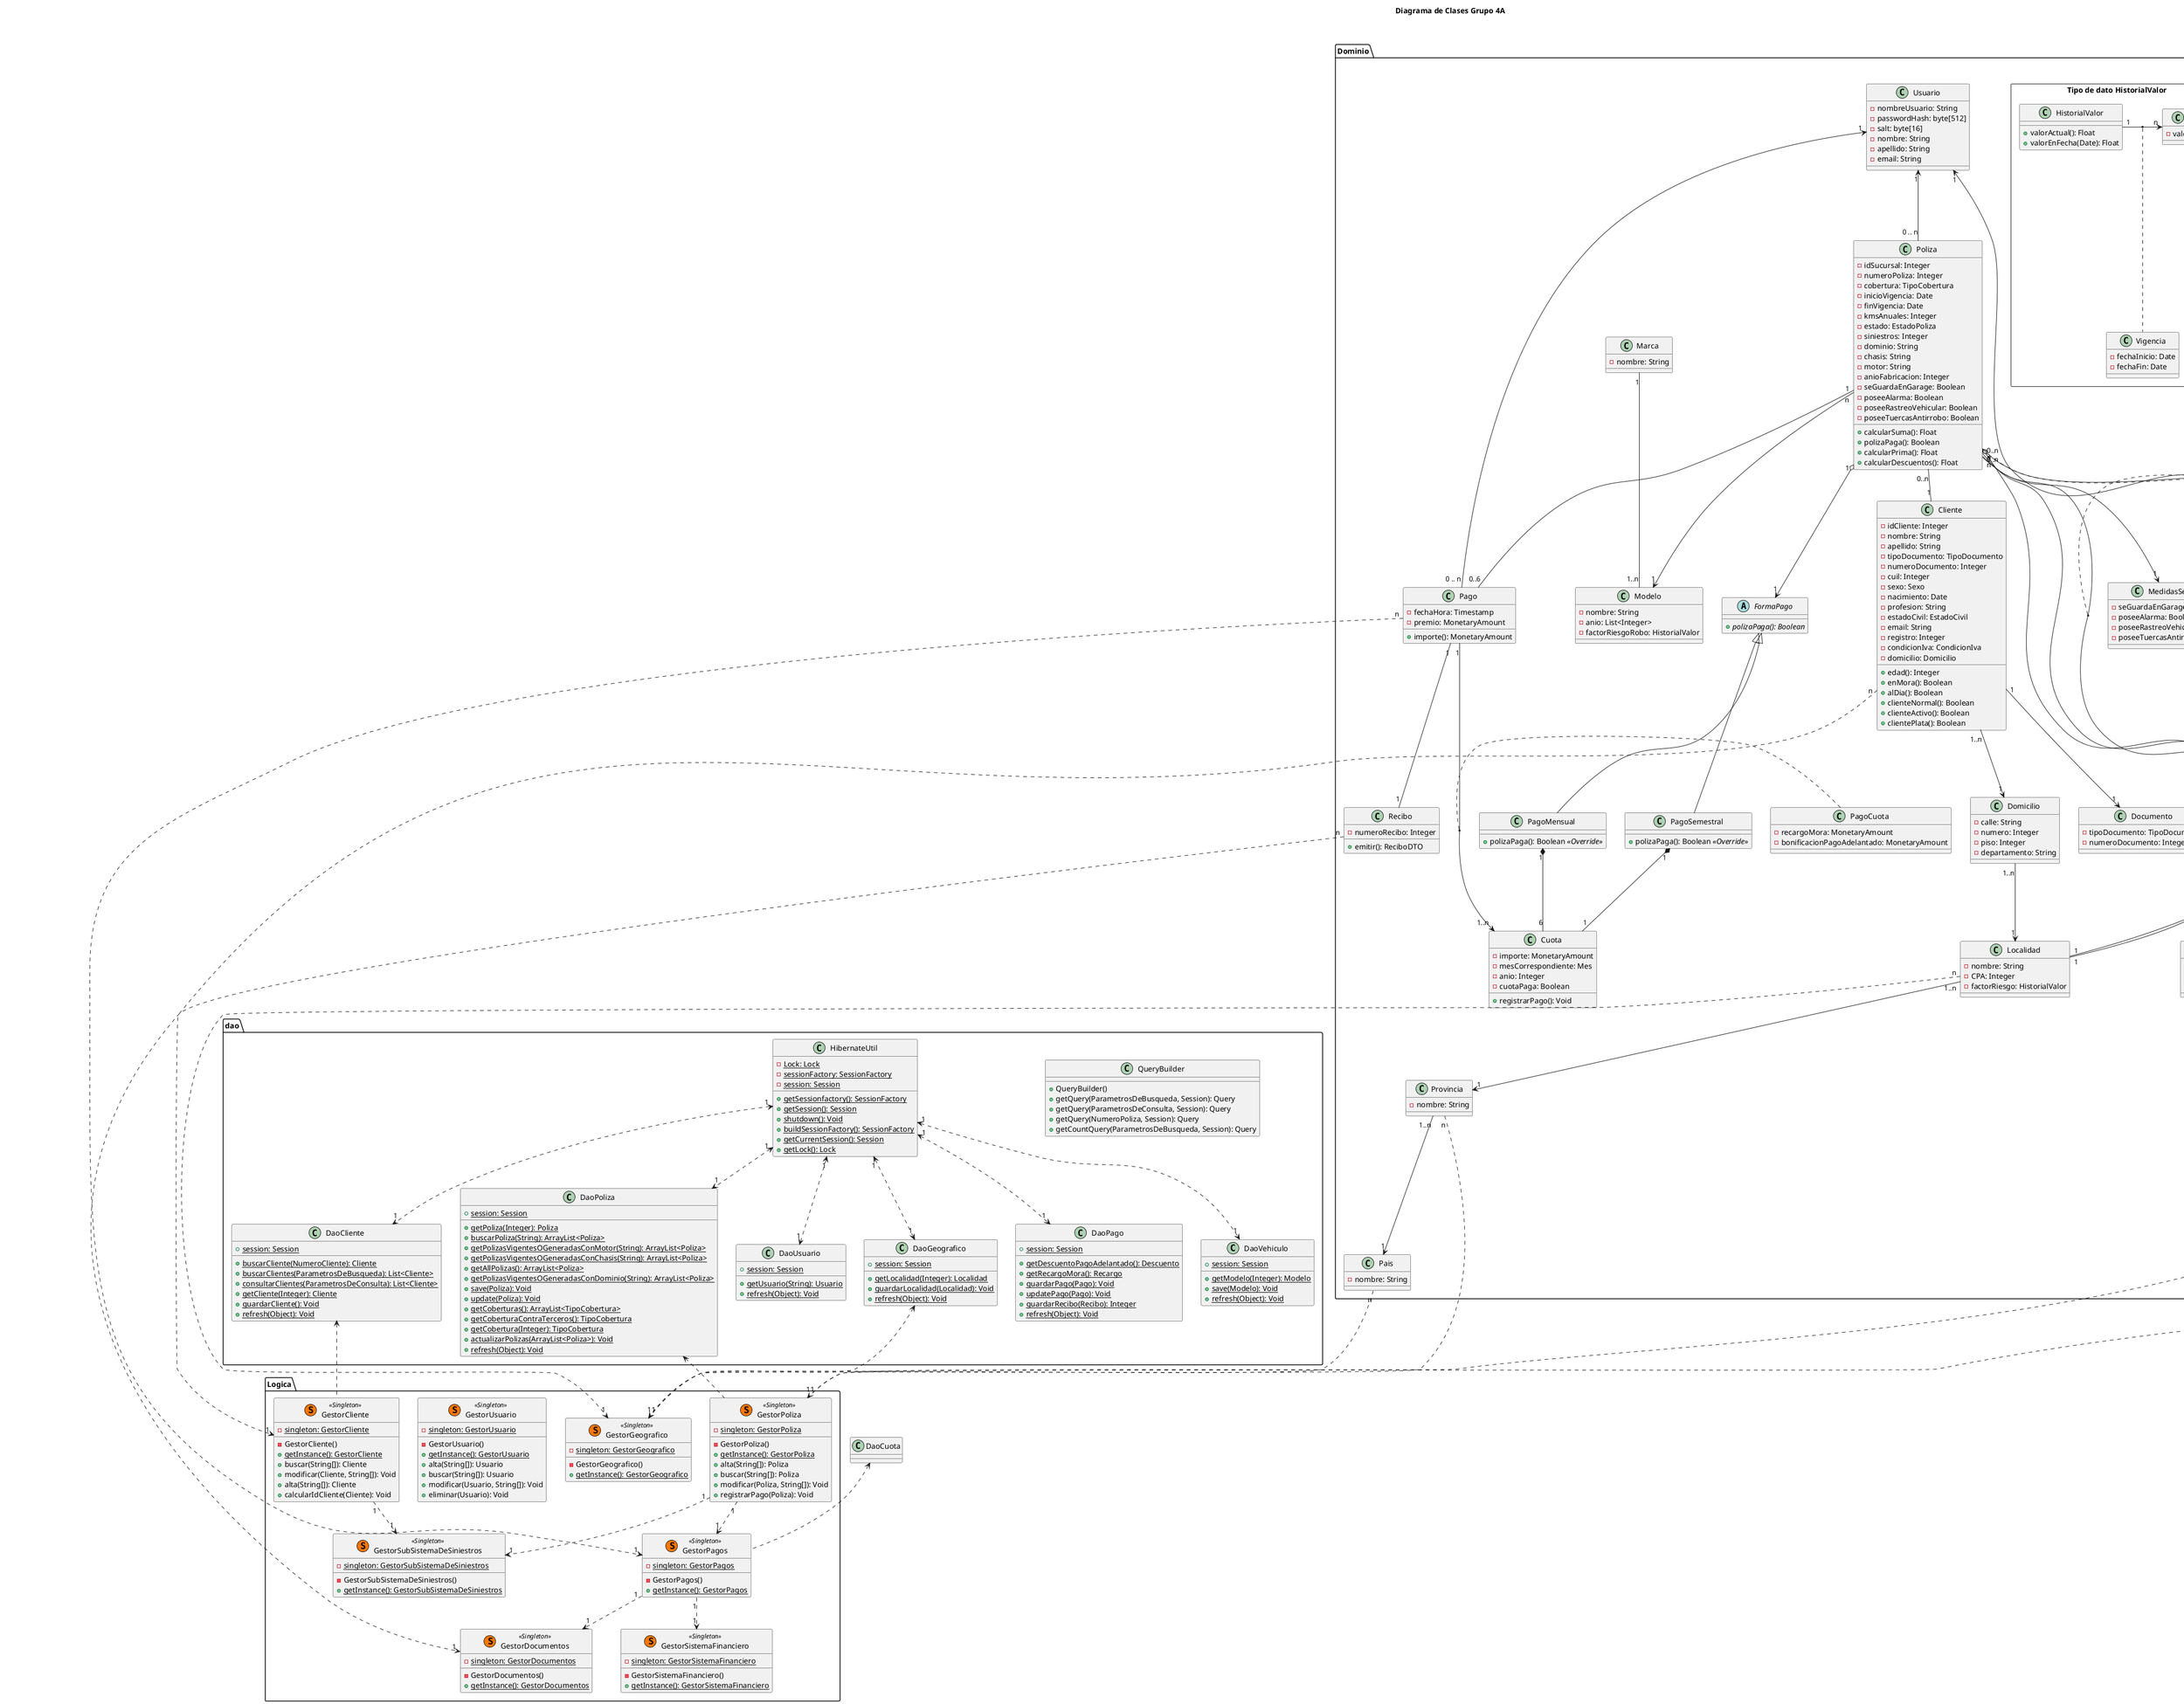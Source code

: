 @startUML

title Diagrama de Clases Grupo 4A

note as N1
Grupo 4A:
Matías Bode,
Francisco Busso,
Giovani Ferraro Trivelli,
Miguel Storani
end note

hide enum methods
hide interface attributes

package Dominio{
    class Poliza {
        -idSucursal: Integer
        -numeroPoliza: Integer
        -cobertura: TipoCobertura
        -inicioVigencia: Date
        -finVigencia: Date
        -kmsAnuales: Integer
        -estado: EstadoPoliza
        -siniestros: Integer
        -dominio: String
        -chasis: String
        -motor: String
        -anioFabricacion: Integer
	    -seGuardaEnGarage: Boolean
	    -poseeAlarma: Boolean
	    -poseeRastreoVehicular: Boolean
	    -poseeTuercasAntirrobo: Boolean
        +calcularSuma(): Float
        +polizaPaga(): Boolean
        +calcularPrima(): Float
        +calcularDescuentos(): Float
    }

    class ModificacionPoliza {
        -cobertura: TipoCobertura
        -kmsAnuales: Integer
        -siniestros: Integer
        -dominio: String
        -chasis: String
        -motor: String
        -fabricacion: Integer
	    -seGuardaEnGarage: Boolean
	    -poseeAlarma: Boolean
	    -poseeRastreoVehicular: Boolean
	    -poseeTuercasAntirrobo: Boolean
    }

    class HistorialModificacionesPoliza {
        FechaModificacion: Date
    }


    
    class Modelo {
    	-nombre: String
        -anio: List<Integer>
    	-factorRiesgoRobo: HistorialValor
    }


    /'class Cobrador {
        +registrarPago(Poliza): Void
    }
    
    class ProductorSeguros {
        +altaCliente(String[]): Cliente
        +modificaCliente(String[], Cliente): Void
        +buscarCliente(String[]): Cliente
        +consultarCliente(Cliente): Void
        +bajaCliente(Cliente): Void
        +altaPoliza(String[]): Poliza
        +modificarPoliza(String[], Poliza): Void
        +bajaPoliza(Poliza): Void
    }
    
    class Gerente {
        generarPropuestasRenovacion(): Void
        generarInforme(): Void
    }
    '/
    class Cliente {
        -idCliente: Integer
        -nombre: String
        -apellido: String
        -tipoDocumento: TipoDocumento
        -numeroDocumento: Integer
        -cuil: Integer
        -sexo: Sexo
        -nacimiento: Date
        -profesion: String
        -estadoCivil: EstadoCivil
        -email: String
        -registro: Integer
        -condicionIva: CondicionIva
        -domicilio: Domicilio
        +edad(): Integer
        +enMora(): Boolean
        +alDia(): Boolean
        +clienteNormal(): Boolean
        +clienteActivo(): Boolean
        +clientePlata(): Boolean
    }
    
    class Documento {        
	-tipoDocumento: TipoDocumento
        -numeroDocumento: Integer
    }

    class MedidasSeguridad {
	-seGuardaEnGarage: Boolean
	-poseeAlarma: Boolean
	-poseeRastreoVehicular: Boolean
	-poseeTuercasAntirrobo: Boolean
    }

    
    package "Tipo de dato HistorialValor" <<Rectangle>> {
        class HistorialValor {
        	+valorActual(): Float
        	+valorEnFecha(Date): Float
        }

        class Vigencia {
        	-fechaInicio: Date
        	-fechaFin: Date
        }

        Class Valor {
        	-valor: Float
        }
        HistorialValor "1" -right-> "n" Valor 
        (HistorialValor, Valor) . Vigencia
    }

    class HijoDeclarado {
        -fechaNacimiento: Date
        -estadoCivil: EstadoCivil
        -sexo: Sexo
        +edad(): Integer
    }

    class Domicilio {
        -calle: String
        -numero: Integer
        -piso: Integer
        -departamento: String
    }

    /'abstract EstadoPoliza {
        +handle(): Void
        +generada(): Boolean
        +suspendida(): Boolean
        +vigente(): Boolean
        +finalizada(): Boolean
    }

    class PolizaGenerada {
        +generada(): Boolean //<<Override>>// 
    }
    
    class PolizaSuspendida{
        +suspendida(): Boolean //<<Override>>//
    }
    
    class PolizaVigente{
        +vigente(): Boolean //<<Override>>//
    }
    
    class PolizaFinalizada{
        +finalizada(): Boolean //<<Override>>//
    }'/
    
    abstract FormaPago {
        +{abstract}polizaPaga(): Boolean
    }
    
    class PagoMensual {
        +polizaPaga(): Boolean //<<Override>>//
    }
    
    class PagoSemestral {
        +polizaPaga(): Boolean //<<Override>>//
    }
    
    class Cuota {
        -importe: MonetaryAmount
		-mesCorrespondiente: Mes
		-anio: Integer
        -cuotaPaga: Boolean
        +registrarPago(): Void
    }
    
	class Localidad {
		-nombre: String
		-CPA: Integer
		-factorRiesgo: HistorialValor
	}
	
	class Provincia {
		-nombre: String
	}
	class Pais {
		-nombre: String
	}

    class Usuario {
	    -nombreUsuario: String
	    -passwordHash: byte[512]
	    -salt: byte[16]
	    -nombre: String
	    -apellido: String
	    -email: String
    }
	
	class TipoCobertura{
		-nombre: String
		-descripcion: String
		-factorCobertura: HistorialValor
	}
	
	class FactoresCalculos<<(S, #FF7700) Singleton>> {
		-factorGuardaGarage: HistorialValor
		-factorAlarma: HistorialValor
		-factorRastreoVehicular: HistorialValor
		-factorTuercasAntirrobo: HistorialValor
		-factorKmRealizados: HistorialValor
		-factorSiniestros: List<HistorialValor>
		-factorCantidadHijos: HistorialValor
		-factorDerechosEmision: HistorialValor
		-factorDescuentoUnidadAdicional: HistorialValor
	}

	class Pago{
		-fechaHora: Timestamp
		-premio: MonetaryAmount
		+importe(): MonetaryAmount
	}
	
	class PagoCuota {
		-recargoMora: MonetaryAmount
		-bonificacionPagoAdelantado: MonetaryAmount
	}

	Pago "1" --> "1..n" Cuota
	(Pago, Cuota) . PagoCuota

	class Recibo{
		-numeroRecibo: Integer
		+emitir(): ReciboDTO
	}
	
    class Marca{
        -nombre: String
    }

    Cliente "1" -up- "0..n" Poliza
    Cliente "1..n" --> "1" Domicilio
    Cliente "1" --> "1" Documento    

    /'Usuario <-- Cobrador: <<is role of>>
    Usuario <-- ProductorSeguros: <<is role of>>
    Usuario <-- Gerente: <<is role of>>
	'/
   
    Poliza "0..n" o-- "1" Localidad
    Poliza "1" --> "1" MedidasSeguridad
    ModificacionPoliza "0..n" o-- "1" Localidad
    Poliza "0..n" o-- "0..n" HijoDeclarado
    Poliza "1" o--> "1" FormaPago
	Poliza "n" --> "1" TipoCobertura
    ModificacionPoliza "n" --> "1" TipoCobertura
    Usuario "1" <-- "n" ModificacionPoliza
    (Poliza, ModificacionPoliza) .. HistorialModificacionesPoliza
    ModificacionPoliza "0..1" -- "0..n" HijoDeclarado
	Poliza "n" --> "1" Modelo
    Marca "1" -- "1..n" Modelo
    
    FormaPago <|-- PagoMensual
    FormaPago <|-- PagoSemestral
    
    PagoMensual "1" *-- "6" Cuota
    PagoSemestral "1" *-- "1" Cuota

    Domicilio "1..n" --> "1" Localidad
	Localidad "1..n" --> "1" Provincia
	Provincia "1..n" --> "1" Pais
	
	Pago "1" -- "1" Recibo
	Poliza "1" -- "0..6" Pago
	Usuario "1" <-- "0 .. n" Pago
    Usuario "1" <-- "0 .. n" Poliza
}

package dao{
    class DaoCliente{
        +{static} session: Session
        +{static} buscarCliente(NumeroCliente): Cliente
        +{static} buscarClientes(ParametrosDeBusqueda): List<Cliente>
        +{static} consultarClientes(ParametrosDeConsulta): List<Cliente>
        +{static} getCliente(Integer): Cliente
        +{static} guardarCliente(): Void
        +{static} refresh(Object): Void
    }
    
   class DaoPoliza {
    	+{static} session: Session
    	+{static} getPoliza(Integer): Poliza 
    	+{static} buscarPoliza(String): ArrayList<Poliza> 
    	+{static} getPolizasVigentesOGeneradasConMotor(String): ArrayList<Poliza> 
    	+{static} getPolizasVigentesOGeneradasConChasis(String): ArrayList<Poliza> 
    	+{static} getAllPolizas(): ArrayList<Poliza> 
    	+{static} getPolizasVigentesOGeneradasConDominio(String): ArrayList<Poliza> 
    	+{static} save(Poliza): Void
    	+{static} update(Poliza): Void
    	+{static} getCoberturas(): ArrayList<TipoCobertura> 
    	+{static} getCoberturaContraTerceros(): TipoCobertura 
    	+{static} getCobertura(Integer): TipoCobertura 
    	+{static} actualizarPolizas(ArrayList<Poliza>): Void
    	+{static} refresh(Object): Void
    }
    
    class DaoUsuario {
    	+{static} session: Session 
    	+{static} getUsuario(String): Usuario 
    	+{static} refresh(Object): Void 
    }

    class DaoGeografico  {
    	+{static} session: Session 
    	+{static} getLocalidad(Integer): Localidad 
    	+{static} guardarLocalidad(Localidad): Void
    	+{static} refresh(Object): Void
    }

    
    class DaoPago {
    	+{static} session: Session 
    	+{static} getDescuentoPagoAdelantado(): Descuento 
    	+{static} getRecargoMora(): Recargo 
    	+{static} guardarPago(Pago): Void
    	+{static} updatePago(Pago): Void 
    	+{static} guardarRecibo(Recibo): Integer 
    	+{static} refresh(Object): Void
    }

    class QueryBuilder  {
    	+QueryBuilder()
    	+getQuery(ParametrosDeBusqueda, Session): Query
    	+getQuery(ParametrosDeConsulta, Session): Query
    	+getQuery(NumeroPoliza, Session): Query
    	+getCountQuery(ParametrosDeBusqueda, Session): Query
    }
    
    class HibernateUtil {
    	-{static} Lock: Lock
    	-{static} sessionFactory: SessionFactory 
    	-{static} session: Session 
    	+{static} getSessionfactory(): SessionFactory 
    	+{static} getSession(): Session 
    	+{static} shutdown(): Void
    	+{static} buildSessionFactory(): SessionFactory 
    	+{static} getCurrentSession(): Session 
    	+{static} getLock(): Lock 
    }
    
    class DaoVehiculo {
    	+{static} session: Session 
    	+{static} getModelo(Integer): Modelo 
    	+{static} save(Modelo): Void
    	+{static} refresh(Object): Void
    }
    
    HibernateUtil "1" <..>"1" DaoCliente
    HibernateUtil "1" <..>"1" DaoGeografico
    HibernateUtil "1" <..>"1" DaoPago
    HibernateUtil "1" <..>"1" DaoPoliza
    HibernateUtil "1" <..>"1" DaoUsuario
    HibernateUtil "1" <..>"1" DaoVehiculo
    
}

package Logica{
    class GestorCliente <<(S, #FF7700) Singleton>> {
        -{static} singleton: GestorCliente
        -GestorCliente()
        +{static} getInstance(): GestorCliente
        +buscar(String[]): Cliente 
        +modificar(Cliente, String[]): Void
        +alta(String[]): Cliente
        +calcularIdCliente(Cliente): Void
    }
    
    class GestorPoliza <<(S, #FF7700) Singleton>> {
        -{static} singleton: GestorPoliza
        -GestorPoliza()
        +{static} getInstance(): GestorPoliza
        +alta(String[]): Poliza
        +buscar(String[]): Poliza
        +modificar(Poliza, String[]): Void
        +registrarPago(Poliza): Void
    }

    class GestorUsuario <<(S, #FF7700) Singleton>> {
        -{static} singleton: GestorUsuario
        -GestorUsuario()
        +{static} getInstance(): GestorUsuario
        +alta(String[]): Usuario
        +buscar(String[]): Usuario
        +modificar(Usuario, String[]): Void
        +eliminar(Usuario): Void
    }
    
    class GestorSubSistemaDeSiniestros <<(S, #FF7700) Singleton>> {
        -{static} singleton: GestorSubSistemaDeSiniestros
        -GestorSubSistemaDeSiniestros()
        +{static} getInstance(): GestorSubSistemaDeSiniestros 
    }

	class GestorSistemaFinanciero <<(S, #FF7700) Singleton>> {
        -{static} singleton: GestorSistemaFinanciero
        -GestorSistemaFinanciero()
        +{static} getInstance(): GestorSistemaFinanciero
    }
	class GestorGeografico <<(S, #FF7700) Singleton>>{
		-{static} singleton: GestorGeografico
		-GestorGeografico()
		+{static} getInstance(): GestorGeografico
	}
	class GestorPagos <<(S, #FF7700) Singleton>>{
		-{static} singleton: GestorPagos
		-GestorPagos()
		+{static} getInstance(): GestorPagos
	}
	class GestorDocumentos <<(S, #FF7700) Singleton>>{
		-{static} singleton: GestorDocumentos
		-GestorDocumentos()
		+{static} getInstance(): GestorDocumentos
	}
}

package enumeradores {
    enum CondicionCliente {
    	Normal
    	Activo
    	Plata
    }
    
    enum CondicionIva {
    	ResponsableInscripto
    	ResponsableNoInscripto
    	NoResponsable
    	SujetoExento
    	ConsumidorFinal
    	ResponsableMonotributo
    	NoCategorizado
    	ProveedorExterior
    	ClienteExterior
    	Liberado
    	ResponsableInscriptoPercepcion
    	PeqContribuyente
    	MonotributistaSocial
    	PeqContribuyenteSocial
    }
    
    enum EstadoCivil{
        Soltero
        Casado
        Viudo
    }
    
    enum EstadoCuota {
    	PENDIENTE
    	MORA
    	PAGA
    }    
    
    enum EstadoPoliza {
        Generada
        Vigente
        Suspendida
        Finalizada
    }
    
    enum FormaPago {
    	MENSUAL
    	SEMESTRAL
    }

    enum Rol {
    	Cobrador
    	Gerente
    	ProductorDeSeguros
    }

    enum Sexo {
        Masculino
        Femenino
    }

    enum TipoDocumento {
        DNI
        LU
        LC
        LE
    }
}


DaoCliente <.. GestorCliente
DaoPoliza <.. GestorPoliza
DaoGeografico <.. GestorGeografico
DaoCuota <.. GestorPagos
'Poliza -- ValorAutomovil'

'Relaciones entre clases y gestores'

Cliente "n" ..> "1" GestorCliente
Localidad "n" ..> "1" GestorGeografico
Provincia "n" ..> "1" GestorGeografico
Pais "n" ..> "1" GestorGeografico
Pago "n" ..> "1" GestorPagos
Recibo "n" ..> "1" GestorDocumentos
Poliza "n" ..> "1" GestorPoliza
FactoresCalculos "1" <.. "1" GestorPoliza

'Relaciones entredistintos gestores'

GestorPagos "1" ..> "1" GestorDocumentos
GestorPoliza "1" ..> "1" GestorPagos
GestorPoliza "1" ..> "1" GestorSubSistemaDeSiniestros
GestorCliente "1" ..> "1" GestorSubSistemaDeSiniestros
GestorPagos "1" ..> "1" GestorSistemaFinanciero


@endUML
